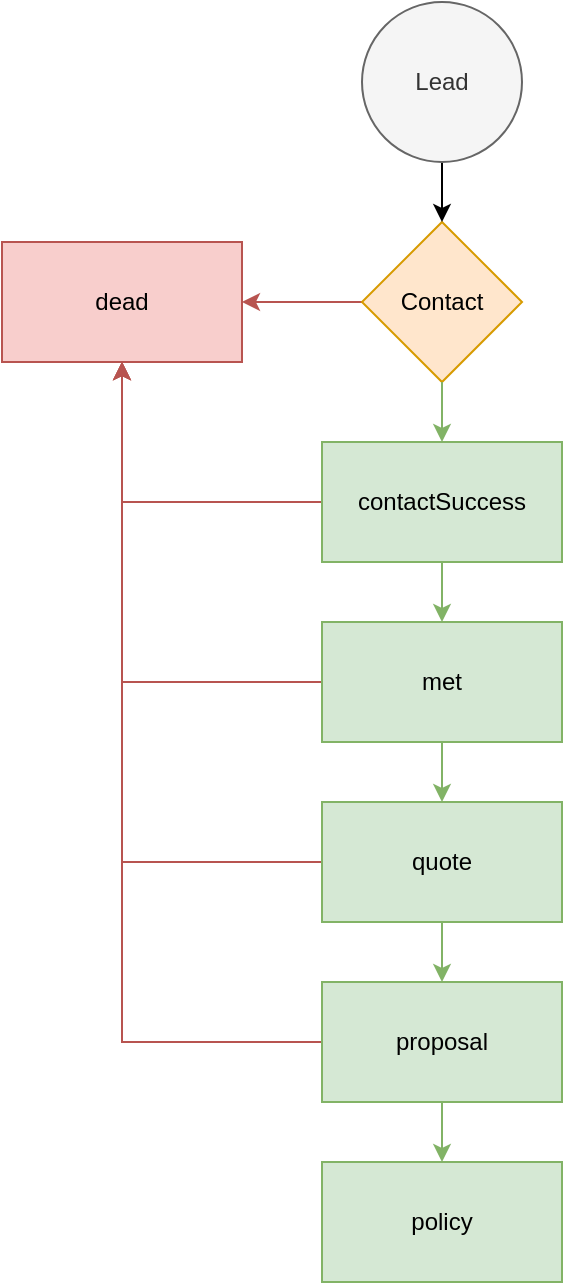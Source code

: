 <mxfile version="20.8.3" type="github">
  <diagram id="XWq0q9Z49L-wuoTbWkWh" name="Page-1">
    <mxGraphModel dx="1434" dy="764" grid="1" gridSize="10" guides="1" tooltips="1" connect="1" arrows="1" fold="1" page="1" pageScale="1" pageWidth="850" pageHeight="1100" math="0" shadow="0">
      <root>
        <mxCell id="0" />
        <mxCell id="1" parent="0" />
        <mxCell id="ZfabZ5Pg_eH_DNu2Xb5V-9" value="" style="group" vertex="1" connectable="0" parent="1">
          <mxGeometry x="180" y="30" width="280" height="640" as="geometry" />
        </mxCell>
        <mxCell id="B1gmaWjWodis16T6v3EQ-11" value="policy" style="rounded=0;whiteSpace=wrap;html=1;fillColor=#d5e8d4;strokeColor=#82b366;" parent="ZfabZ5Pg_eH_DNu2Xb5V-9" vertex="1">
          <mxGeometry x="160" y="580" width="120" height="60" as="geometry" />
        </mxCell>
        <mxCell id="B1gmaWjWodis16T6v3EQ-1" value="dead" style="rounded=0;whiteSpace=wrap;html=1;fillColor=#f8cecc;strokeColor=#b85450;" parent="ZfabZ5Pg_eH_DNu2Xb5V-9" vertex="1">
          <mxGeometry y="120" width="120" height="60" as="geometry" />
        </mxCell>
        <mxCell id="B1gmaWjWodis16T6v3EQ-13" value="" style="edgeStyle=orthogonalEdgeStyle;rounded=0;orthogonalLoop=1;jettySize=auto;html=1;fontColor=#000000;fillColor=#f8cecc;strokeColor=#b85450;" parent="ZfabZ5Pg_eH_DNu2Xb5V-9" source="B1gmaWjWodis16T6v3EQ-2" target="B1gmaWjWodis16T6v3EQ-1" edge="1">
          <mxGeometry relative="1" as="geometry" />
        </mxCell>
        <mxCell id="B1gmaWjWodis16T6v3EQ-2" value="Contact" style="rhombus;whiteSpace=wrap;html=1;fillColor=#ffe6cc;strokeColor=#d79b00;" parent="ZfabZ5Pg_eH_DNu2Xb5V-9" vertex="1">
          <mxGeometry x="180" y="110" width="80" height="80" as="geometry" />
        </mxCell>
        <mxCell id="B1gmaWjWodis16T6v3EQ-12" value="" style="edgeStyle=orthogonalEdgeStyle;rounded=0;orthogonalLoop=1;jettySize=auto;html=1;fontColor=#000000;" parent="ZfabZ5Pg_eH_DNu2Xb5V-9" source="B1gmaWjWodis16T6v3EQ-3" target="B1gmaWjWodis16T6v3EQ-2" edge="1">
          <mxGeometry relative="1" as="geometry" />
        </mxCell>
        <mxCell id="B1gmaWjWodis16T6v3EQ-3" value="Lead" style="ellipse;whiteSpace=wrap;html=1;aspect=fixed;fillColor=#f5f5f5;fontColor=#333333;strokeColor=#666666;" parent="ZfabZ5Pg_eH_DNu2Xb5V-9" vertex="1">
          <mxGeometry x="180" width="80" height="80" as="geometry" />
        </mxCell>
        <mxCell id="ZfabZ5Pg_eH_DNu2Xb5V-1" style="edgeStyle=orthogonalEdgeStyle;rounded=0;orthogonalLoop=1;jettySize=auto;html=1;entryX=0.5;entryY=1;entryDx=0;entryDy=0;fillColor=#f8cecc;strokeColor=#b85450;" edge="1" parent="ZfabZ5Pg_eH_DNu2Xb5V-9" source="B1gmaWjWodis16T6v3EQ-7" target="B1gmaWjWodis16T6v3EQ-1">
          <mxGeometry relative="1" as="geometry" />
        </mxCell>
        <mxCell id="B1gmaWjWodis16T6v3EQ-7" value="contactSuccess" style="rounded=0;whiteSpace=wrap;html=1;fillColor=#d5e8d4;strokeColor=#82b366;" parent="ZfabZ5Pg_eH_DNu2Xb5V-9" vertex="1">
          <mxGeometry x="160" y="220" width="120" height="60" as="geometry" />
        </mxCell>
        <mxCell id="B1gmaWjWodis16T6v3EQ-14" value="" style="edgeStyle=orthogonalEdgeStyle;rounded=0;orthogonalLoop=1;jettySize=auto;html=1;fontColor=#000000;fillColor=#d5e8d4;strokeColor=#82b366;" parent="ZfabZ5Pg_eH_DNu2Xb5V-9" source="B1gmaWjWodis16T6v3EQ-2" target="B1gmaWjWodis16T6v3EQ-7" edge="1">
          <mxGeometry relative="1" as="geometry" />
        </mxCell>
        <mxCell id="ZfabZ5Pg_eH_DNu2Xb5V-2" style="edgeStyle=orthogonalEdgeStyle;rounded=0;orthogonalLoop=1;jettySize=auto;html=1;entryX=0.5;entryY=1;entryDx=0;entryDy=0;fillColor=#f8cecc;strokeColor=#b85450;" edge="1" parent="ZfabZ5Pg_eH_DNu2Xb5V-9" source="B1gmaWjWodis16T6v3EQ-8" target="B1gmaWjWodis16T6v3EQ-1">
          <mxGeometry relative="1" as="geometry">
            <mxPoint x="40" y="280" as="targetPoint" />
          </mxGeometry>
        </mxCell>
        <mxCell id="B1gmaWjWodis16T6v3EQ-8" value="met" style="rounded=0;whiteSpace=wrap;html=1;fillColor=#d5e8d4;strokeColor=#82b366;" parent="ZfabZ5Pg_eH_DNu2Xb5V-9" vertex="1">
          <mxGeometry x="160" y="310" width="120" height="60" as="geometry" />
        </mxCell>
        <mxCell id="ZfabZ5Pg_eH_DNu2Xb5V-8" value="" style="edgeStyle=orthogonalEdgeStyle;rounded=0;orthogonalLoop=1;jettySize=auto;html=1;fillColor=#d5e8d4;strokeColor=#82b366;" edge="1" parent="ZfabZ5Pg_eH_DNu2Xb5V-9" source="B1gmaWjWodis16T6v3EQ-7" target="B1gmaWjWodis16T6v3EQ-8">
          <mxGeometry relative="1" as="geometry" />
        </mxCell>
        <mxCell id="ZfabZ5Pg_eH_DNu2Xb5V-3" style="edgeStyle=orthogonalEdgeStyle;rounded=0;orthogonalLoop=1;jettySize=auto;html=1;entryX=0.5;entryY=1;entryDx=0;entryDy=0;fillColor=#f8cecc;strokeColor=#b85450;" edge="1" parent="ZfabZ5Pg_eH_DNu2Xb5V-9" source="B1gmaWjWodis16T6v3EQ-9" target="B1gmaWjWodis16T6v3EQ-1">
          <mxGeometry relative="1" as="geometry">
            <mxPoint x="40" y="210" as="targetPoint" />
          </mxGeometry>
        </mxCell>
        <mxCell id="B1gmaWjWodis16T6v3EQ-9" value="quote" style="rounded=0;whiteSpace=wrap;html=1;fillColor=#d5e8d4;strokeColor=#82b366;" parent="ZfabZ5Pg_eH_DNu2Xb5V-9" vertex="1">
          <mxGeometry x="160" y="400" width="120" height="60" as="geometry" />
        </mxCell>
        <mxCell id="B1gmaWjWodis16T6v3EQ-16" value="" style="edgeStyle=orthogonalEdgeStyle;rounded=0;orthogonalLoop=1;jettySize=auto;html=1;fontColor=#000000;fillColor=#d5e8d4;strokeColor=#82b366;" parent="ZfabZ5Pg_eH_DNu2Xb5V-9" source="B1gmaWjWodis16T6v3EQ-8" target="B1gmaWjWodis16T6v3EQ-9" edge="1">
          <mxGeometry relative="1" as="geometry" />
        </mxCell>
        <mxCell id="ZfabZ5Pg_eH_DNu2Xb5V-5" value="" style="edgeStyle=orthogonalEdgeStyle;rounded=0;orthogonalLoop=1;jettySize=auto;html=1;fillColor=#d5e8d4;strokeColor=#82b366;" edge="1" parent="ZfabZ5Pg_eH_DNu2Xb5V-9" source="B1gmaWjWodis16T6v3EQ-10" target="B1gmaWjWodis16T6v3EQ-11">
          <mxGeometry relative="1" as="geometry" />
        </mxCell>
        <mxCell id="ZfabZ5Pg_eH_DNu2Xb5V-7" style="edgeStyle=orthogonalEdgeStyle;rounded=0;orthogonalLoop=1;jettySize=auto;html=1;entryX=0.5;entryY=1;entryDx=0;entryDy=0;fillColor=#f8cecc;strokeColor=#b85450;" edge="1" parent="ZfabZ5Pg_eH_DNu2Xb5V-9" source="B1gmaWjWodis16T6v3EQ-10" target="B1gmaWjWodis16T6v3EQ-1">
          <mxGeometry relative="1" as="geometry" />
        </mxCell>
        <mxCell id="B1gmaWjWodis16T6v3EQ-10" value="proposal" style="rounded=0;whiteSpace=wrap;html=1;fillColor=#d5e8d4;strokeColor=#82b366;" parent="ZfabZ5Pg_eH_DNu2Xb5V-9" vertex="1">
          <mxGeometry x="160" y="490" width="120" height="60" as="geometry" />
        </mxCell>
        <mxCell id="B1gmaWjWodis16T6v3EQ-17" value="" style="edgeStyle=orthogonalEdgeStyle;rounded=0;orthogonalLoop=1;jettySize=auto;html=1;fontColor=#000000;fillColor=#d5e8d4;strokeColor=#82b366;" parent="ZfabZ5Pg_eH_DNu2Xb5V-9" source="B1gmaWjWodis16T6v3EQ-9" target="B1gmaWjWodis16T6v3EQ-10" edge="1">
          <mxGeometry relative="1" as="geometry" />
        </mxCell>
      </root>
    </mxGraphModel>
  </diagram>
</mxfile>
